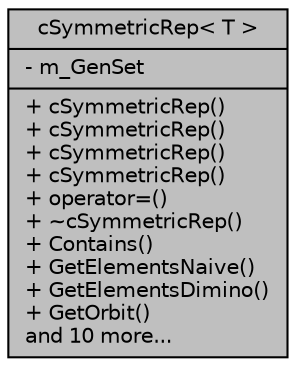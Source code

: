 digraph G
{
  edge [fontname="Helvetica",fontsize="10",labelfontname="Helvetica",labelfontsize="10"];
  node [fontname="Helvetica",fontsize="10",shape=record];
  Node1 [label="{cSymmetricRep\< T \>\n|- m_GenSet\l|+ cSymmetricRep()\l+ cSymmetricRep()\l+ cSymmetricRep()\l+ cSymmetricRep()\l+ operator=()\l+ ~cSymmetricRep()\l+ Contains()\l+ GetElementsNaive()\l+ GetElementsDimino()\l+ GetOrbit()\land 10 more...\l}",height=0.2,width=0.4,color="black", fillcolor="grey75", style="filled" fontcolor="black"];
}
